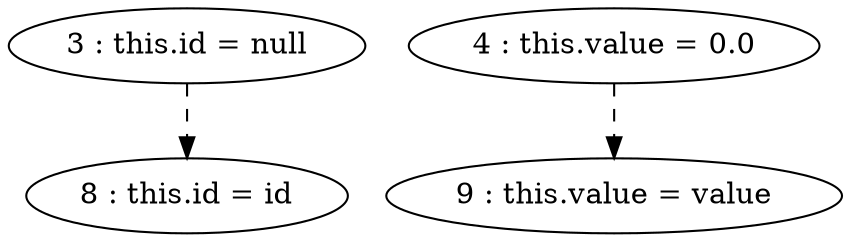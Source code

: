 digraph G {
"3 : this.id = null"
"3 : this.id = null" -> "8 : this.id = id" [style=dashed]
"4 : this.value = 0.0"
"4 : this.value = 0.0" -> "9 : this.value = value" [style=dashed]
"8 : this.id = id"
"9 : this.value = value"
}